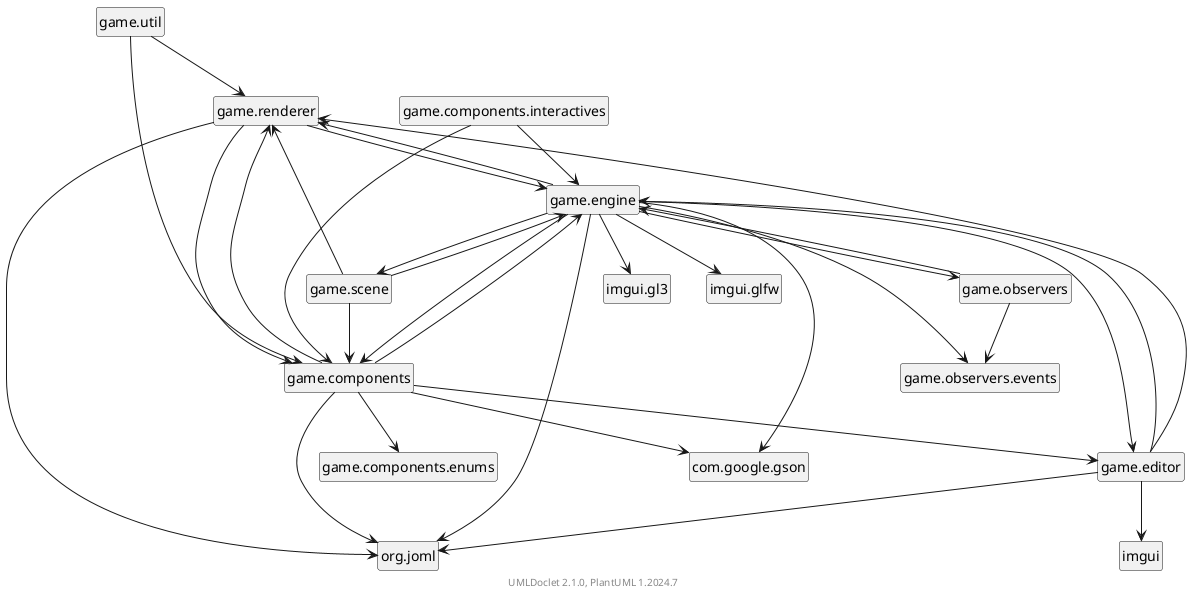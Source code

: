@startuml
    skinparam backgroundcolor transparent
    set namespaceSeparator none
    hide circle
    hide empty fields
    hide empty methods

    game.renderer --> org.joml
    game.renderer --> game.engine
    game.renderer --> game.components
    game.util --> game.renderer
    game.util --> game.components
    game.components --> org.joml
    game.components --> game.engine
    game.components --> game.renderer
    game.components --> game.components.enums
    game.components --> game.editor
    game.components --> com.google.gson
    game.components.interactives --> game.components
    game.components.interactives --> game.engine
    game.scene --> game.components
    game.scene --> game.engine
    game.scene --> game.renderer
    game.engine --> org.joml
    game.engine --> game.observers
    game.engine --> game.renderer
    game.engine --> game.scene
    game.engine --> game.observers.events
    game.engine --> game.components
    game.engine --> imgui.gl3
    game.engine --> imgui.glfw
    game.engine --> game.editor
    game.engine --> com.google.gson
    game.observers --> game.engine
    game.observers --> game.observers.events
    game.editor --> org.joml
    game.editor --> game.engine
    game.editor --> game.renderer
    game.editor --> imgui

    ' Package links
    class "game.renderer" [[game/renderer/package-summary.html]] {
    }
    class "game.engine" [[game/engine/package-summary.html]] {
    }
    class "game.components" [[game/components/package-summary.html]] {
    }
    class "game.util" [[game/util/package-summary.html]] {
    }
    class "game.components.enums" [[game/components/enums/package-summary.html]] {
    }
    class "game.editor" [[game/editor/package-summary.html]] {
    }
    class "game.components.interactives" [[game/components/interactives/package-summary.html]] {
    }
    class "game.scene" [[game/scene/package-summary.html]] {
    }
    class "game.observers" [[game/observers/package-summary.html]] {
    }
    class "game.observers.events" [[game/observers/events/package-summary.html]] {
    }

    center footer UMLDoclet 2.1.0, PlantUML %version()
@enduml
